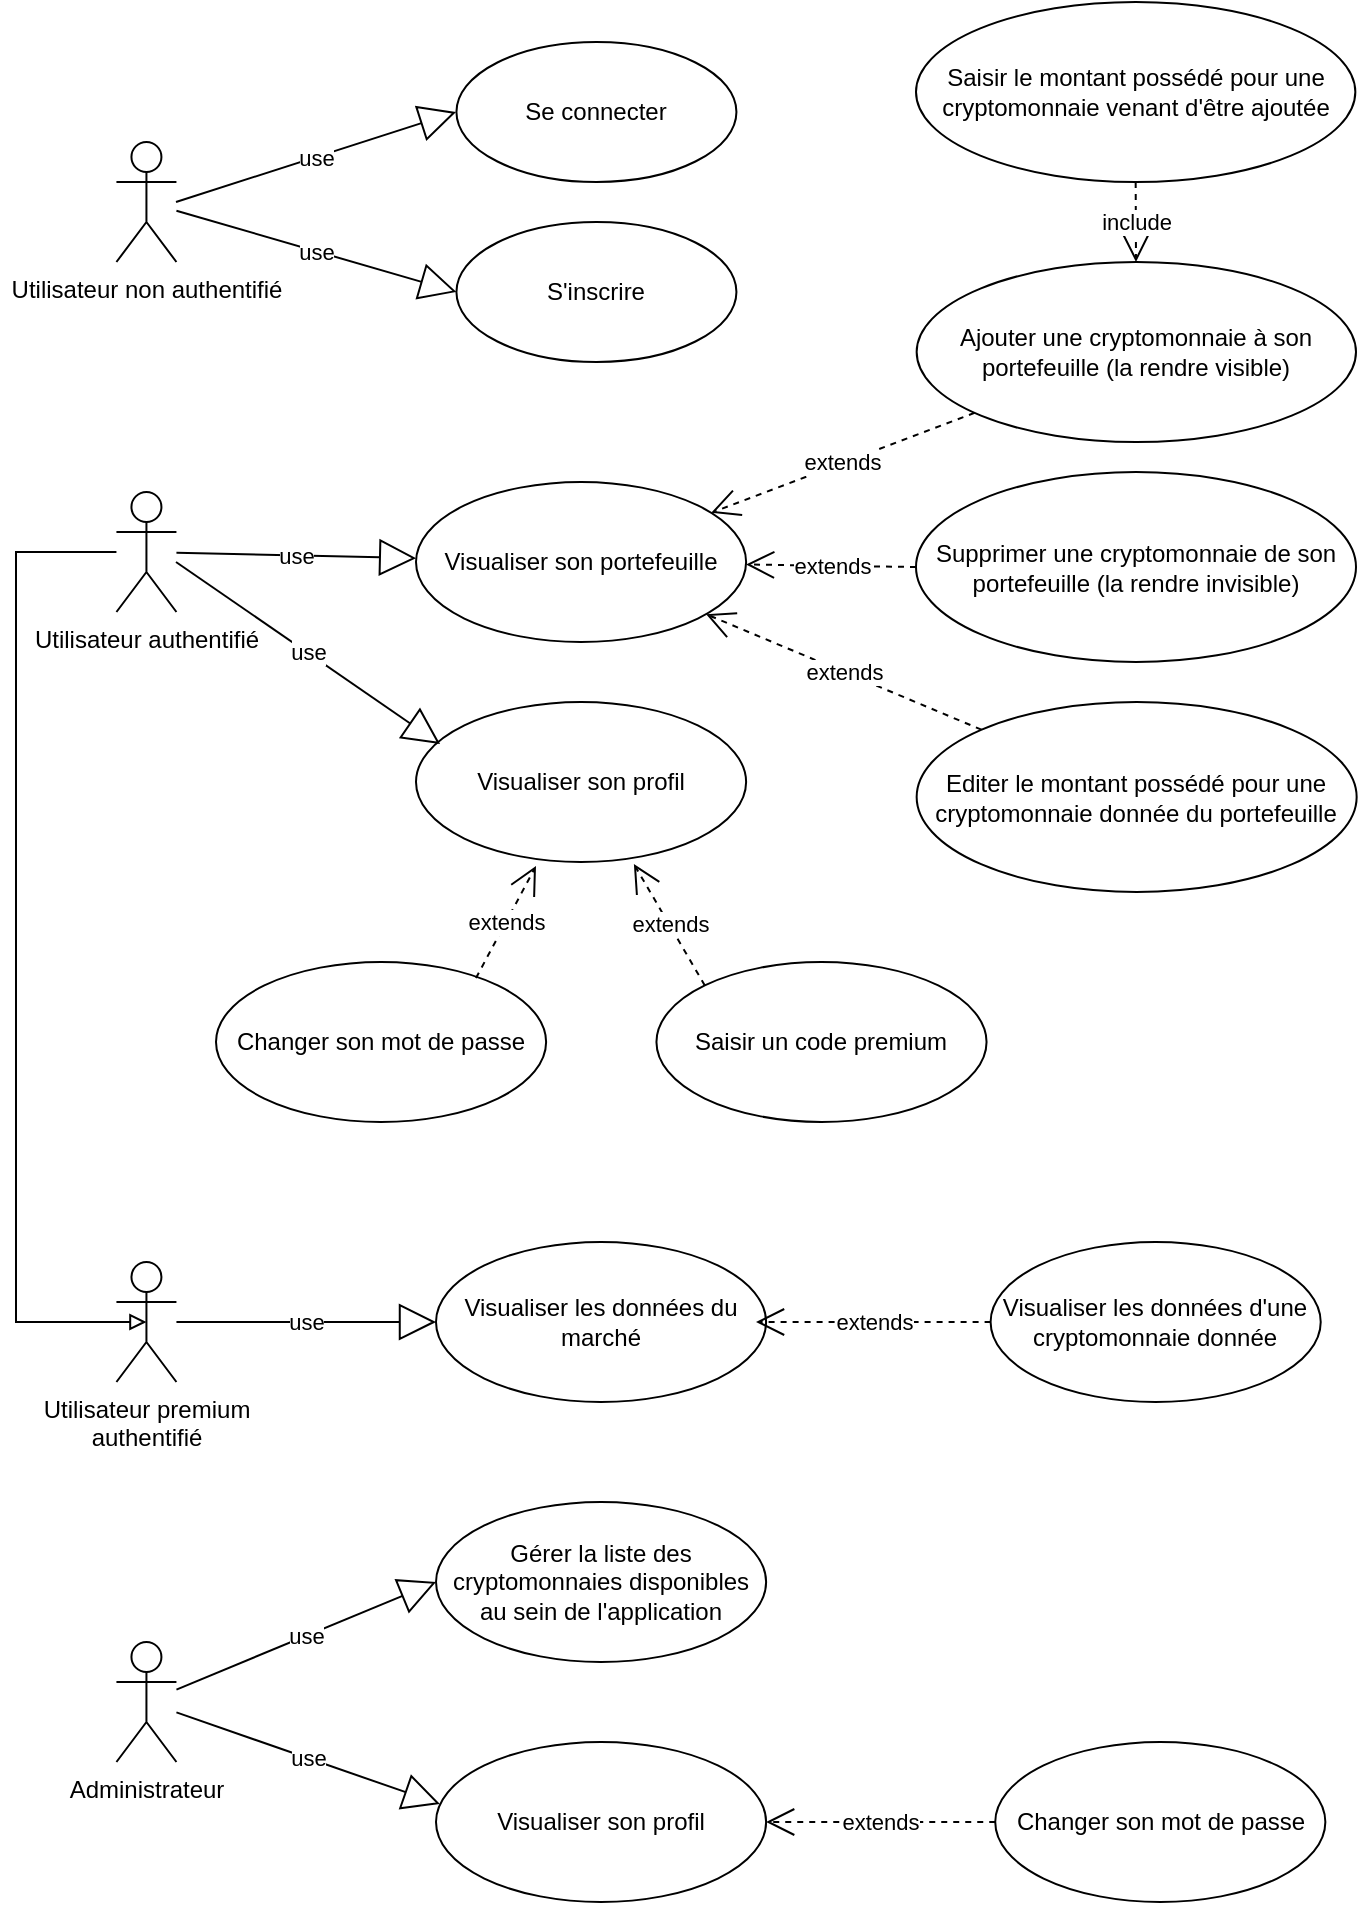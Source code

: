<mxfile version="14.7.6" type="device"><diagram id="ZExk3bGoWxo3_iFxCT8C" name="Page-1"><mxGraphModel dx="1422" dy="737" grid="1" gridSize="10" guides="1" tooltips="1" connect="1" arrows="1" fold="1" page="1" pageScale="1" pageWidth="827" pageHeight="1169" math="0" shadow="0"><root><mxCell id="0"/><mxCell id="1" parent="0"/><mxCell id="fBCbMXL7UyvpgdiTsvdX-2" value="Utilisateur non authentifié" style="shape=umlActor;verticalLabelPosition=bottom;verticalAlign=top;html=1;outlineConnect=0;" parent="1" vertex="1"><mxGeometry x="70.22" y="100" width="30" height="60" as="geometry"/></mxCell><mxCell id="fBCbMXL7UyvpgdiTsvdX-3" value="Utilisateur authentifié" style="shape=umlActor;verticalLabelPosition=bottom;verticalAlign=top;html=1;outlineConnect=0;" parent="1" vertex="1"><mxGeometry x="70.22" y="275" width="30" height="60" as="geometry"/></mxCell><mxCell id="fBCbMXL7UyvpgdiTsvdX-6" value="Ajouter une cryptomonnaie à son portefeuille (la rendre visible)" style="ellipse;whiteSpace=wrap;html=1;" parent="1" vertex="1"><mxGeometry x="470.33" y="160" width="219.67" height="90" as="geometry"/></mxCell><mxCell id="fBCbMXL7UyvpgdiTsvdX-9" value="Visualiser son portefeuille" style="ellipse;whiteSpace=wrap;html=1;" parent="1" vertex="1"><mxGeometry x="220" y="270" width="165.06" height="80" as="geometry"/></mxCell><mxCell id="fBCbMXL7UyvpgdiTsvdX-14" value="extends" style="endArrow=open;endSize=12;dashed=1;html=1;exitX=0;exitY=0;exitDx=0;exitDy=0;" parent="1" source="XPCnejx47f-6zBJyfR6_-12" target="fBCbMXL7UyvpgdiTsvdX-9" edge="1"><mxGeometry width="160" relative="1" as="geometry"><mxPoint x="488.684" y="391.375" as="sourcePoint"/><mxPoint x="320.33" y="400" as="targetPoint"/></mxGeometry></mxCell><mxCell id="fBCbMXL7UyvpgdiTsvdX-15" value="extends" style="endArrow=open;endSize=12;dashed=1;html=1;exitX=0;exitY=0.5;exitDx=0;exitDy=0;" parent="1" source="XPCnejx47f-6zBJyfR6_-8" target="fBCbMXL7UyvpgdiTsvdX-9" edge="1"><mxGeometry width="160" relative="1" as="geometry"><mxPoint x="460" y="280" as="sourcePoint"/><mxPoint x="359.827" y="290.251" as="targetPoint"/></mxGeometry></mxCell><mxCell id="fBCbMXL7UyvpgdiTsvdX-16" value="extends" style="endArrow=open;endSize=12;dashed=1;html=1;" parent="1" source="fBCbMXL7UyvpgdiTsvdX-6" target="fBCbMXL7UyvpgdiTsvdX-9" edge="1"><mxGeometry width="160" relative="1" as="geometry"><mxPoint x="510.833" y="229.749" as="sourcePoint"/><mxPoint x="369.827" y="300.251" as="targetPoint"/></mxGeometry></mxCell><mxCell id="fBCbMXL7UyvpgdiTsvdX-21" value="use" style="endArrow=block;endSize=16;endFill=0;html=1;" parent="1" source="fBCbMXL7UyvpgdiTsvdX-3" target="fBCbMXL7UyvpgdiTsvdX-9" edge="1"><mxGeometry width="160" relative="1" as="geometry"><mxPoint x="110.22" y="540" as="sourcePoint"/><mxPoint x="240.22" y="540" as="targetPoint"/></mxGeometry></mxCell><mxCell id="fBCbMXL7UyvpgdiTsvdX-40" value="Se connecter" style="ellipse;whiteSpace=wrap;html=1;" parent="1" vertex="1"><mxGeometry x="240.22" y="50" width="140" height="70" as="geometry"/></mxCell><mxCell id="fBCbMXL7UyvpgdiTsvdX-47" value="use" style="endArrow=block;endSize=16;endFill=0;html=1;" parent="1" edge="1"><mxGeometry width="160" relative="1" as="geometry"><mxPoint x="100" y="130" as="sourcePoint"/><mxPoint x="240" y="85" as="targetPoint"/></mxGeometry></mxCell><mxCell id="XPCnejx47f-6zBJyfR6_-5" value="S'inscrire" style="ellipse;whiteSpace=wrap;html=1;" vertex="1" parent="1"><mxGeometry x="240.22" y="140" width="140" height="70" as="geometry"/></mxCell><mxCell id="XPCnejx47f-6zBJyfR6_-7" value="use" style="endArrow=block;endSize=16;endFill=0;html=1;entryX=0;entryY=0.5;entryDx=0;entryDy=0;" edge="1" parent="1" source="fBCbMXL7UyvpgdiTsvdX-2" target="XPCnejx47f-6zBJyfR6_-5"><mxGeometry width="160" relative="1" as="geometry"><mxPoint x="170" y="100" as="sourcePoint"/><mxPoint x="240" y="180" as="targetPoint"/></mxGeometry></mxCell><mxCell id="XPCnejx47f-6zBJyfR6_-8" value="Supprimer une cryptomonnaie de son portefeuille (la rendre invisible)" style="ellipse;whiteSpace=wrap;html=1;" vertex="1" parent="1"><mxGeometry x="470" y="265" width="220" height="95" as="geometry"/></mxCell><mxCell id="XPCnejx47f-6zBJyfR6_-12" value="Editer le montant possédé pour une cryptomonnaie donnée du portefeuille" style="ellipse;whiteSpace=wrap;html=1;" vertex="1" parent="1"><mxGeometry x="470.33" y="380" width="220" height="95" as="geometry"/></mxCell><mxCell id="XPCnejx47f-6zBJyfR6_-13" value="Saisir le montant possédé pour une cryptomonnaie venant d'être ajoutée" style="ellipse;whiteSpace=wrap;html=1;" vertex="1" parent="1"><mxGeometry x="470" y="30" width="219.67" height="90" as="geometry"/></mxCell><mxCell id="XPCnejx47f-6zBJyfR6_-15" value="include" style="endArrow=open;endSize=12;dashed=1;html=1;exitX=0.5;exitY=1;exitDx=0;exitDy=0;" edge="1" parent="1" source="XPCnejx47f-6zBJyfR6_-13"><mxGeometry width="160" relative="1" as="geometry"><mxPoint x="470" y="620" as="sourcePoint"/><mxPoint x="580" y="160" as="targetPoint"/></mxGeometry></mxCell><mxCell id="XPCnejx47f-6zBJyfR6_-16" value="Visualiser les données du marché" style="ellipse;whiteSpace=wrap;html=1;" vertex="1" parent="1"><mxGeometry x="230" y="650" width="165.05" height="80" as="geometry"/></mxCell><mxCell id="XPCnejx47f-6zBJyfR6_-17" value="Visualiser les données d'une cryptomonnaie donnée" style="ellipse;whiteSpace=wrap;html=1;" vertex="1" parent="1"><mxGeometry x="507.3" y="650" width="165.06" height="80" as="geometry"/></mxCell><mxCell id="XPCnejx47f-6zBJyfR6_-18" value="use" style="endArrow=block;endSize=16;endFill=0;html=1;entryX=0;entryY=0.5;entryDx=0;entryDy=0;" edge="1" parent="1" source="XPCnejx47f-6zBJyfR6_-28" target="XPCnejx47f-6zBJyfR6_-16"><mxGeometry width="160" relative="1" as="geometry"><mxPoint x="130" y="700" as="sourcePoint"/><mxPoint x="220" y="670" as="targetPoint"/></mxGeometry></mxCell><mxCell id="XPCnejx47f-6zBJyfR6_-19" value="extends" style="endArrow=open;endSize=12;dashed=1;html=1;exitX=0;exitY=0.5;exitDx=0;exitDy=0;" edge="1" parent="1" source="XPCnejx47f-6zBJyfR6_-17"><mxGeometry width="160" relative="1" as="geometry"><mxPoint x="250.206" y="599.996" as="sourcePoint"/><mxPoint x="390" y="690" as="targetPoint"/></mxGeometry></mxCell><mxCell id="XPCnejx47f-6zBJyfR6_-20" value="Visualiser son profil" style="ellipse;whiteSpace=wrap;html=1;" vertex="1" parent="1"><mxGeometry x="220" y="380" width="165.06" height="80" as="geometry"/></mxCell><mxCell id="XPCnejx47f-6zBJyfR6_-21" value="use" style="endArrow=block;endSize=16;endFill=0;html=1;entryX=0.073;entryY=0.263;entryDx=0;entryDy=0;entryPerimeter=0;" edge="1" parent="1" target="XPCnejx47f-6zBJyfR6_-20"><mxGeometry width="160" relative="1" as="geometry"><mxPoint x="100" y="310" as="sourcePoint"/><mxPoint x="230.093" y="318.101" as="targetPoint"/></mxGeometry></mxCell><mxCell id="XPCnejx47f-6zBJyfR6_-22" value="Changer son mot de passe" style="ellipse;whiteSpace=wrap;html=1;" vertex="1" parent="1"><mxGeometry x="120" y="510" width="165.06" height="80" as="geometry"/></mxCell><mxCell id="XPCnejx47f-6zBJyfR6_-23" value="Saisir un code premium" style="ellipse;whiteSpace=wrap;html=1;" vertex="1" parent="1"><mxGeometry x="340.22" y="510" width="165.06" height="80" as="geometry"/></mxCell><mxCell id="XPCnejx47f-6zBJyfR6_-26" value="extends" style="endArrow=open;endSize=12;dashed=1;html=1;exitX=0;exitY=0;exitDx=0;exitDy=0;entryX=0.66;entryY=1.013;entryDx=0;entryDy=0;entryPerimeter=0;" edge="1" parent="1" source="XPCnejx47f-6zBJyfR6_-23" target="XPCnejx47f-6zBJyfR6_-20"><mxGeometry width="160" relative="1" as="geometry"><mxPoint x="437.368" y="497.821" as="sourcePoint"/><mxPoint x="330" y="450" as="targetPoint"/></mxGeometry></mxCell><mxCell id="XPCnejx47f-6zBJyfR6_-27" value="extends" style="endArrow=open;endSize=12;dashed=1;html=1;" edge="1" parent="1"><mxGeometry width="160" relative="1" as="geometry"><mxPoint x="250" y="518" as="sourcePoint"/><mxPoint x="280" y="462" as="targetPoint"/></mxGeometry></mxCell><mxCell id="XPCnejx47f-6zBJyfR6_-28" value="Utilisateur premium&lt;br&gt;authentifié" style="shape=umlActor;verticalLabelPosition=bottom;verticalAlign=top;html=1;outlineConnect=0;" vertex="1" parent="1"><mxGeometry x="70.22" y="660" width="30" height="60" as="geometry"/></mxCell><mxCell id="XPCnejx47f-6zBJyfR6_-31" style="edgeStyle=none;rounded=0;orthogonalLoop=1;jettySize=auto;html=1;startArrow=block;startFill=0;endArrow=none;endFill=0;exitX=0.5;exitY=0.5;exitDx=0;exitDy=0;exitPerimeter=0;" edge="1" parent="1" source="XPCnejx47f-6zBJyfR6_-28" target="fBCbMXL7UyvpgdiTsvdX-3"><mxGeometry relative="1" as="geometry"><mxPoint x="70" y="690" as="sourcePoint"/><mxPoint x="307.53" y="860" as="targetPoint"/><Array as="points"><mxPoint x="20" y="690"/><mxPoint x="20" y="305"/></Array></mxGeometry></mxCell><mxCell id="XPCnejx47f-6zBJyfR6_-33" value="Administrateur" style="shape=umlActor;verticalLabelPosition=bottom;verticalAlign=top;html=1;outlineConnect=0;" vertex="1" parent="1"><mxGeometry x="70.22" y="850" width="30" height="60" as="geometry"/></mxCell><mxCell id="XPCnejx47f-6zBJyfR6_-34" value="Gérer la liste des cryptomonnaies disponibles au sein de l'application" style="ellipse;whiteSpace=wrap;html=1;" vertex="1" parent="1"><mxGeometry x="230.01" y="780" width="165.05" height="80" as="geometry"/></mxCell><mxCell id="XPCnejx47f-6zBJyfR6_-35" value="Visualiser son profil" style="ellipse;whiteSpace=wrap;html=1;" vertex="1" parent="1"><mxGeometry x="230" y="900" width="165.06" height="80" as="geometry"/></mxCell><mxCell id="XPCnejx47f-6zBJyfR6_-36" value="Changer son mot de passe" style="ellipse;whiteSpace=wrap;html=1;" vertex="1" parent="1"><mxGeometry x="509.62" y="900" width="165.06" height="80" as="geometry"/></mxCell><mxCell id="XPCnejx47f-6zBJyfR6_-37" value="extends" style="endArrow=open;endSize=12;dashed=1;html=1;exitX=0;exitY=0.5;exitDx=0;exitDy=0;entryX=1;entryY=0.5;entryDx=0;entryDy=0;" edge="1" parent="1" source="XPCnejx47f-6zBJyfR6_-36" target="XPCnejx47f-6zBJyfR6_-35"><mxGeometry width="160" relative="1" as="geometry"><mxPoint x="280.32" y="1038" as="sourcePoint"/><mxPoint x="310.32" y="982" as="targetPoint"/></mxGeometry></mxCell><mxCell id="XPCnejx47f-6zBJyfR6_-38" value="use" style="endArrow=block;endSize=16;endFill=0;html=1;entryX=0;entryY=0.5;entryDx=0;entryDy=0;" edge="1" parent="1" source="XPCnejx47f-6zBJyfR6_-33" target="XPCnejx47f-6zBJyfR6_-34"><mxGeometry width="160" relative="1" as="geometry"><mxPoint x="110" y="840" as="sourcePoint"/><mxPoint x="240" y="700" as="targetPoint"/></mxGeometry></mxCell><mxCell id="XPCnejx47f-6zBJyfR6_-39" value="use" style="endArrow=block;endSize=16;endFill=0;html=1;entryX=0.012;entryY=0.388;entryDx=0;entryDy=0;entryPerimeter=0;" edge="1" parent="1" source="XPCnejx47f-6zBJyfR6_-33" target="XPCnejx47f-6zBJyfR6_-35"><mxGeometry width="160" relative="1" as="geometry"><mxPoint x="110.22" y="883.784" as="sourcePoint"/><mxPoint x="240.01" y="830" as="targetPoint"/></mxGeometry></mxCell></root></mxGraphModel></diagram></mxfile>